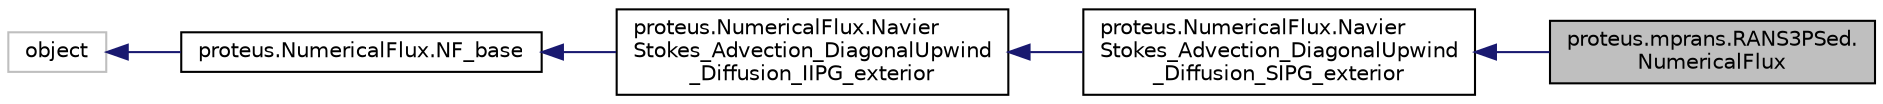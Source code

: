 digraph "proteus.mprans.RANS3PSed.NumericalFlux"
{
 // LATEX_PDF_SIZE
  edge [fontname="Helvetica",fontsize="10",labelfontname="Helvetica",labelfontsize="10"];
  node [fontname="Helvetica",fontsize="10",shape=record];
  rankdir="LR";
  Node1 [label="proteus.mprans.RANS3PSed.\lNumericalFlux",height=0.2,width=0.4,color="black", fillcolor="grey75", style="filled", fontcolor="black",tooltip=" "];
  Node2 -> Node1 [dir="back",color="midnightblue",fontsize="10",style="solid",fontname="Helvetica"];
  Node2 [label="proteus.NumericalFlux.Navier\lStokes_Advection_DiagonalUpwind\l_Diffusion_SIPG_exterior",height=0.2,width=0.4,color="black", fillcolor="white", style="filled",URL="$classproteus_1_1NumericalFlux_1_1NavierStokes__Advection__DiagonalUpwind__Diffusion__SIPG__exterior.html",tooltip=" "];
  Node3 -> Node2 [dir="back",color="midnightblue",fontsize="10",style="solid",fontname="Helvetica"];
  Node3 [label="proteus.NumericalFlux.Navier\lStokes_Advection_DiagonalUpwind\l_Diffusion_IIPG_exterior",height=0.2,width=0.4,color="black", fillcolor="white", style="filled",URL="$classproteus_1_1NumericalFlux_1_1NavierStokes__Advection__DiagonalUpwind__Diffusion__IIPG__exterior.html",tooltip=" "];
  Node4 -> Node3 [dir="back",color="midnightblue",fontsize="10",style="solid",fontname="Helvetica"];
  Node4 [label="proteus.NumericalFlux.NF_base",height=0.2,width=0.4,color="black", fillcolor="white", style="filled",URL="$classproteus_1_1NumericalFlux_1_1NF__base.html",tooltip=" "];
  Node5 -> Node4 [dir="back",color="midnightblue",fontsize="10",style="solid",fontname="Helvetica"];
  Node5 [label="object",height=0.2,width=0.4,color="grey75", fillcolor="white", style="filled",tooltip=" "];
}
